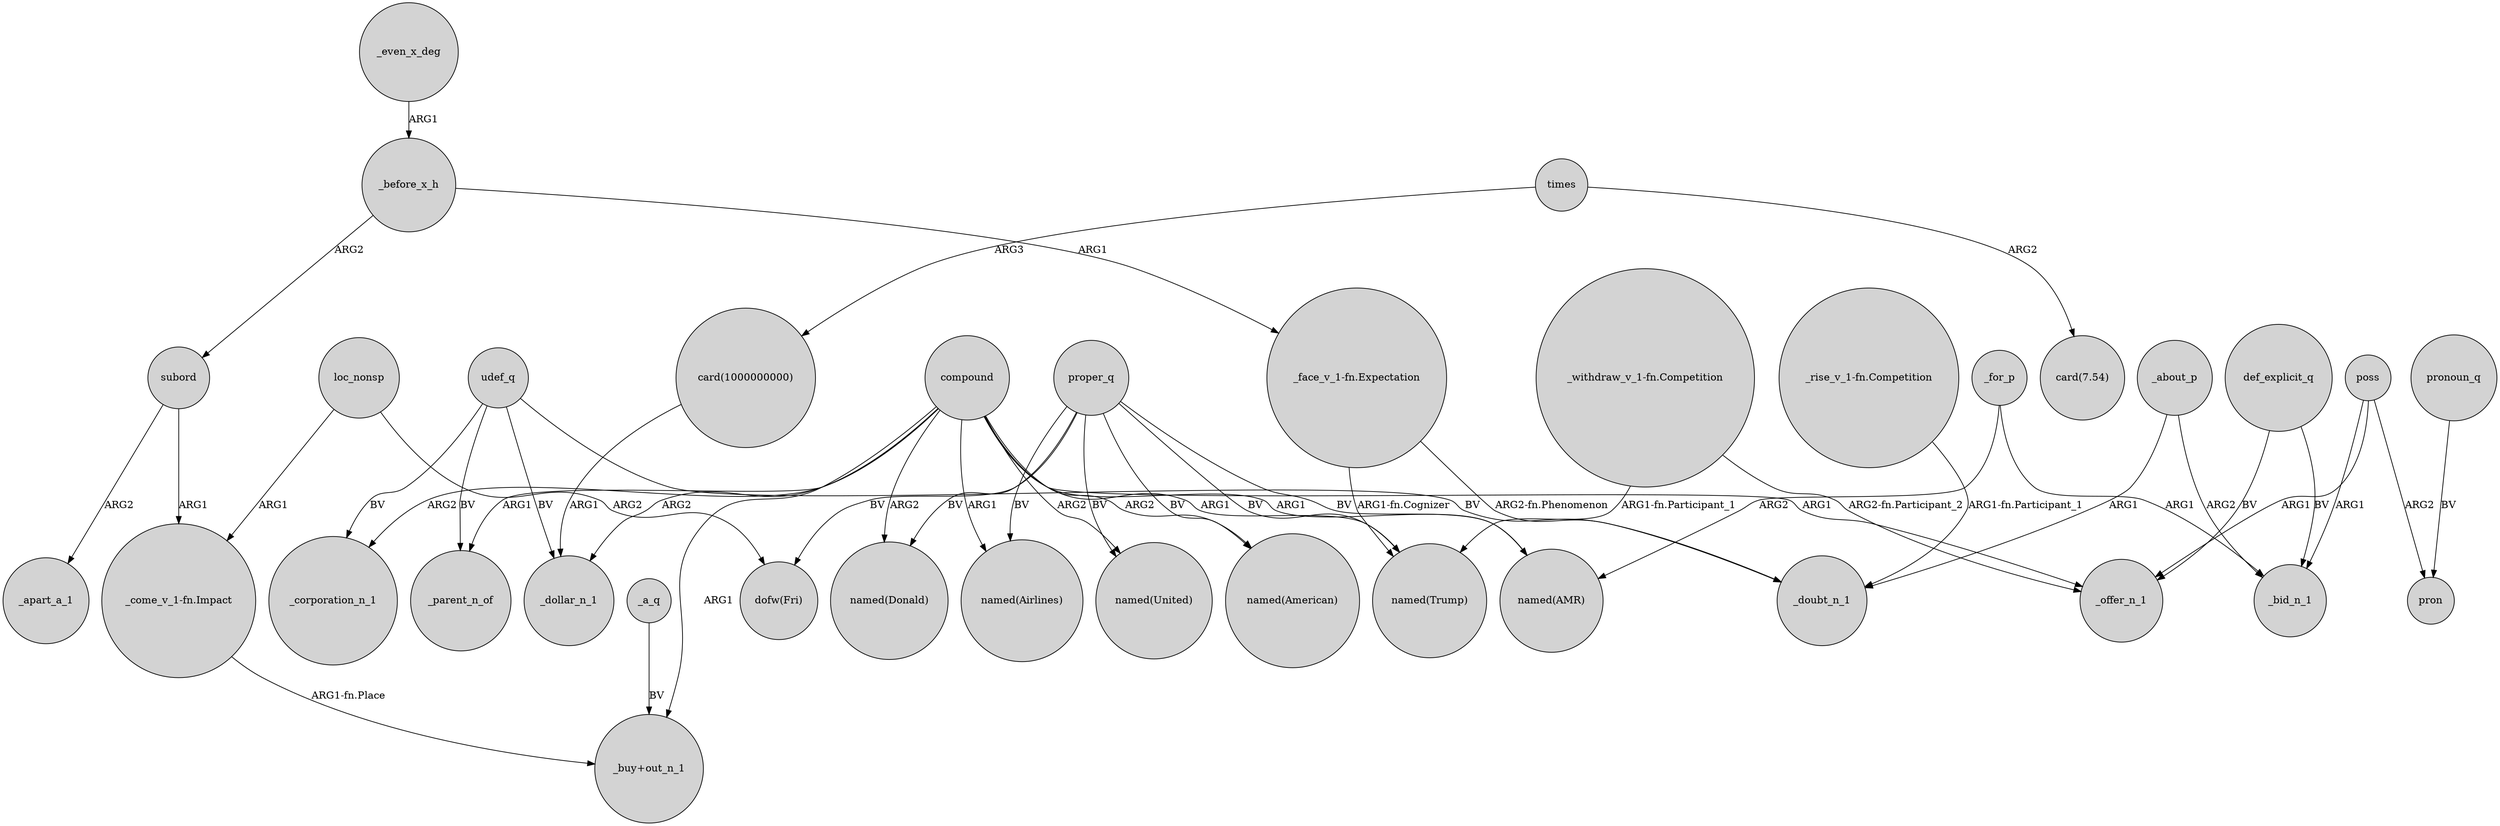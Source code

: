 digraph {
	node [shape=circle style=filled]
	"card(1000000000)" -> _dollar_n_1 [label=ARG1]
	compound -> "named(Airlines)" [label=ARG1]
	subord -> "_come_v_1-fn.Impact" [label=ARG1]
	poss -> _bid_n_1 [label=ARG1]
	proper_q -> "dofw(Fri)" [label=BV]
	compound -> "named(Trump)" [label=ARG1]
	compound -> "named(United)" [label=ARG2]
	_before_x_h -> subord [label=ARG2]
	loc_nonsp -> "dofw(Fri)" [label=ARG2]
	udef_q -> _doubt_n_1 [label=BV]
	"_come_v_1-fn.Impact" -> "_buy+out_n_1" [label="ARG1-fn.Place"]
	compound -> _dollar_n_1 [label=ARG2]
	"_face_v_1-fn.Expectation" -> _doubt_n_1 [label="ARG2-fn.Phenomenon"]
	compound -> "named(Donald)" [label=ARG2]
	times -> "card(1000000000)" [label=ARG3]
	proper_q -> "named(Airlines)" [label=BV]
	proper_q -> "named(Donald)" [label=BV]
	_before_x_h -> "_face_v_1-fn.Expectation" [label=ARG1]
	compound -> _offer_n_1 [label=ARG1]
	_a_q -> "_buy+out_n_1" [label=BV]
	compound -> "named(AMR)" [label=ARG1]
	pronoun_q -> pron [label=BV]
	poss -> _offer_n_1 [label=ARG1]
	def_explicit_q -> _bid_n_1 [label=BV]
	poss -> pron [label=ARG2]
	loc_nonsp -> "_come_v_1-fn.Impact" [label=ARG1]
	subord -> _apart_a_1 [label=ARG2]
	compound -> _parent_n_of [label=ARG1]
	_about_p -> _bid_n_1 [label=ARG2]
	"_withdraw_v_1-fn.Competition" -> "named(Trump)" [label="ARG1-fn.Participant_1"]
	udef_q -> _dollar_n_1 [label=BV]
	proper_q -> "named(United)" [label=BV]
	def_explicit_q -> _offer_n_1 [label=BV]
	"_rise_v_1-fn.Competition" -> _doubt_n_1 [label="ARG1-fn.Participant_1"]
	_about_p -> _doubt_n_1 [label=ARG1]
	_for_p -> "named(AMR)" [label=ARG2]
	compound -> _corporation_n_1 [label=ARG2]
	udef_q -> _corporation_n_1 [label=BV]
	proper_q -> "named(AMR)" [label=BV]
	compound -> "_buy+out_n_1" [label=ARG1]
	proper_q -> "named(Trump)" [label=BV]
	"_withdraw_v_1-fn.Competition" -> _offer_n_1 [label="ARG2-fn.Participant_2"]
	compound -> "named(American)" [label=ARG2]
	proper_q -> "named(American)" [label=BV]
	udef_q -> _parent_n_of [label=BV]
	"_face_v_1-fn.Expectation" -> "named(Trump)" [label="ARG1-fn.Cognizer"]
	times -> "card(7.54)" [label=ARG2]
	_even_x_deg -> _before_x_h [label=ARG1]
	_for_p -> _bid_n_1 [label=ARG1]
}
